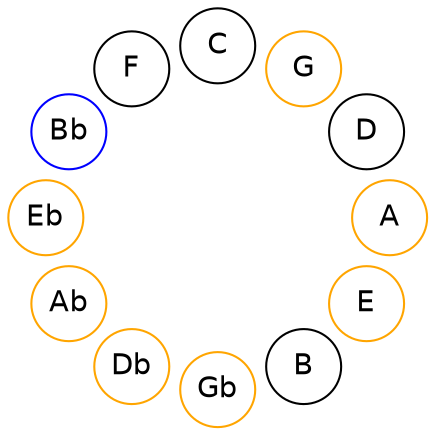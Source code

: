 
graph {

layout = circo;
mindist = .1

node [shape = circle, fontname = Helvetica, margin = 0]
edge [style=invis]

subgraph 1 {
	E -- B -- Gb -- Db -- Ab -- Eb -- Bb -- F -- C -- G -- D -- A -- E
}

E [color=orange];
Gb [color=orange];
Db [color=orange];
Ab [color=orange];
Eb [color=orange];
Bb [color=blue];
G [color=orange];
A [color=orange];
}
